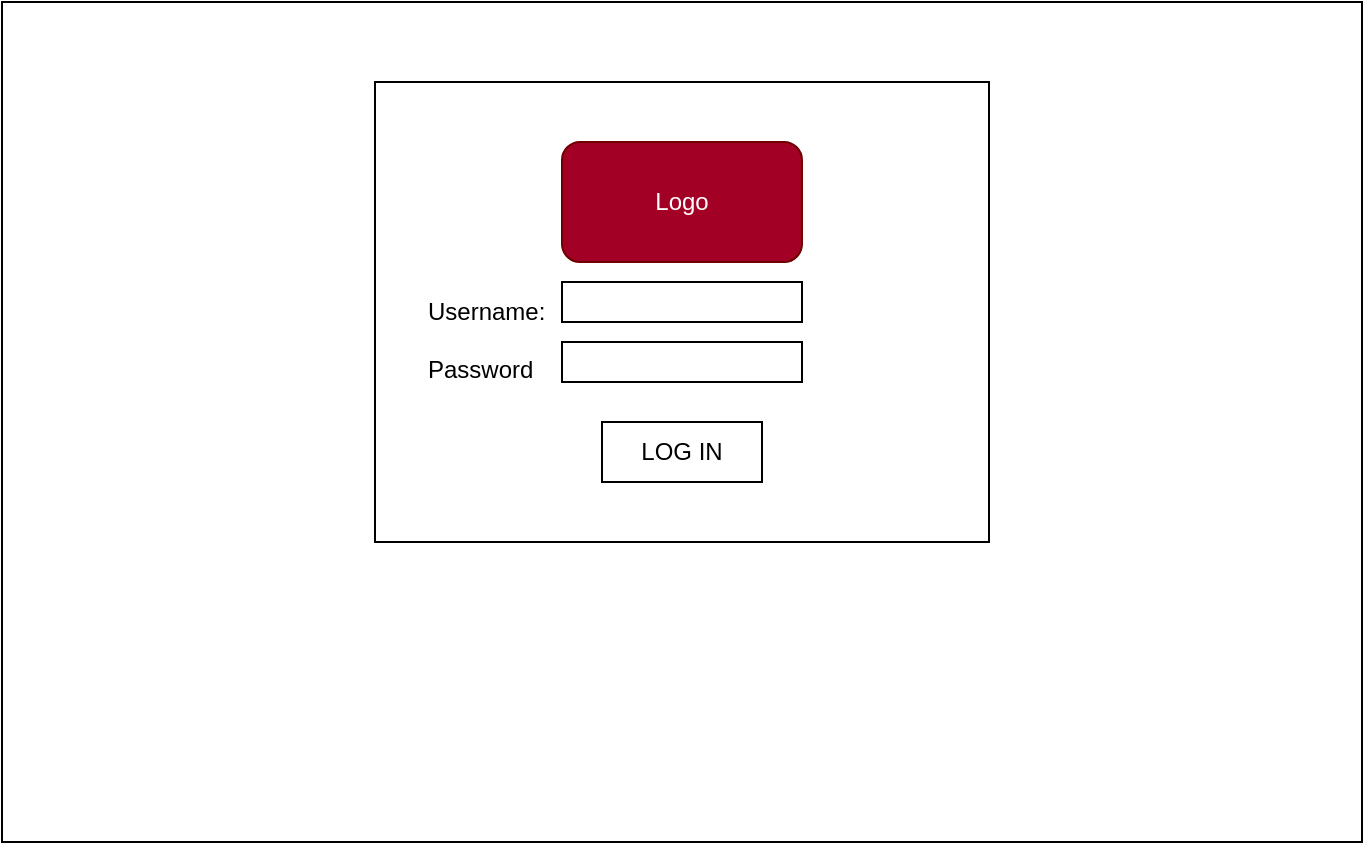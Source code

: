 <mxfile version="20.2.0" type="device"><diagram id="eVpgFvvztSsQvGuuA0GV" name="Page-1"><mxGraphModel dx="868" dy="450" grid="1" gridSize="10" guides="1" tooltips="1" connect="1" arrows="1" fold="1" page="1" pageScale="1" pageWidth="850" pageHeight="1100" math="0" shadow="0"><root><mxCell id="0"/><mxCell id="1" parent="0"/><mxCell id="rjzkCusRscVOpBN1H_c8-1" value="" style="rounded=0;whiteSpace=wrap;html=1;" parent="1" vertex="1"><mxGeometry x="123" y="40" width="680" height="420" as="geometry"/></mxCell><mxCell id="rjzkCusRscVOpBN1H_c8-2" value="&lt;div style=&quot;&quot;&gt;&lt;br&gt;&lt;/div&gt;&lt;div style=&quot;&quot;&gt;&lt;span style=&quot;background-color: initial;&quot;&gt;&amp;nbsp;&lt;/span&gt;&lt;/div&gt;&lt;div style=&quot;&quot;&gt;&lt;span style=&quot;background-color: initial;&quot;&gt;Username:&lt;/span&gt;&lt;/div&gt;&lt;div style=&quot;&quot;&gt;&lt;span style=&quot;background-color: initial;&quot;&gt;&lt;br&gt;&lt;/span&gt;&lt;/div&gt;&lt;div style=&quot;&quot;&gt;&lt;span style=&quot;background-color: initial;&quot;&gt;Password&lt;/span&gt;&lt;/div&gt;" style="rounded=0;whiteSpace=wrap;html=1;align=left;spacingLeft=24;" parent="1" vertex="1"><mxGeometry x="309.5" y="80" width="307" height="230" as="geometry"/></mxCell><mxCell id="rjzkCusRscVOpBN1H_c8-8" value="" style="rounded=0;whiteSpace=wrap;html=1;" parent="1" vertex="1"><mxGeometry x="403" y="180" width="120" height="20" as="geometry"/></mxCell><mxCell id="rjzkCusRscVOpBN1H_c8-9" value="" style="rounded=0;whiteSpace=wrap;html=1;" parent="1" vertex="1"><mxGeometry x="403" y="210" width="120" height="20" as="geometry"/></mxCell><mxCell id="rjzkCusRscVOpBN1H_c8-13" value="LOG IN" style="rounded=0;whiteSpace=wrap;html=1;" parent="1" vertex="1"><mxGeometry x="423" y="250" width="80" height="30" as="geometry"/></mxCell><mxCell id="83ewwjeGuIO1E0dc3qXJ-1" value="&lt;font color=&quot;#ffffff&quot;&gt;Logo&lt;/font&gt;" style="rounded=1;whiteSpace=wrap;html=1;fillColor=#a20025;strokeColor=#6F0000;fontColor=#ffffff;" vertex="1" parent="1"><mxGeometry x="403" y="110" width="120" height="60" as="geometry"/></mxCell></root></mxGraphModel></diagram></mxfile>